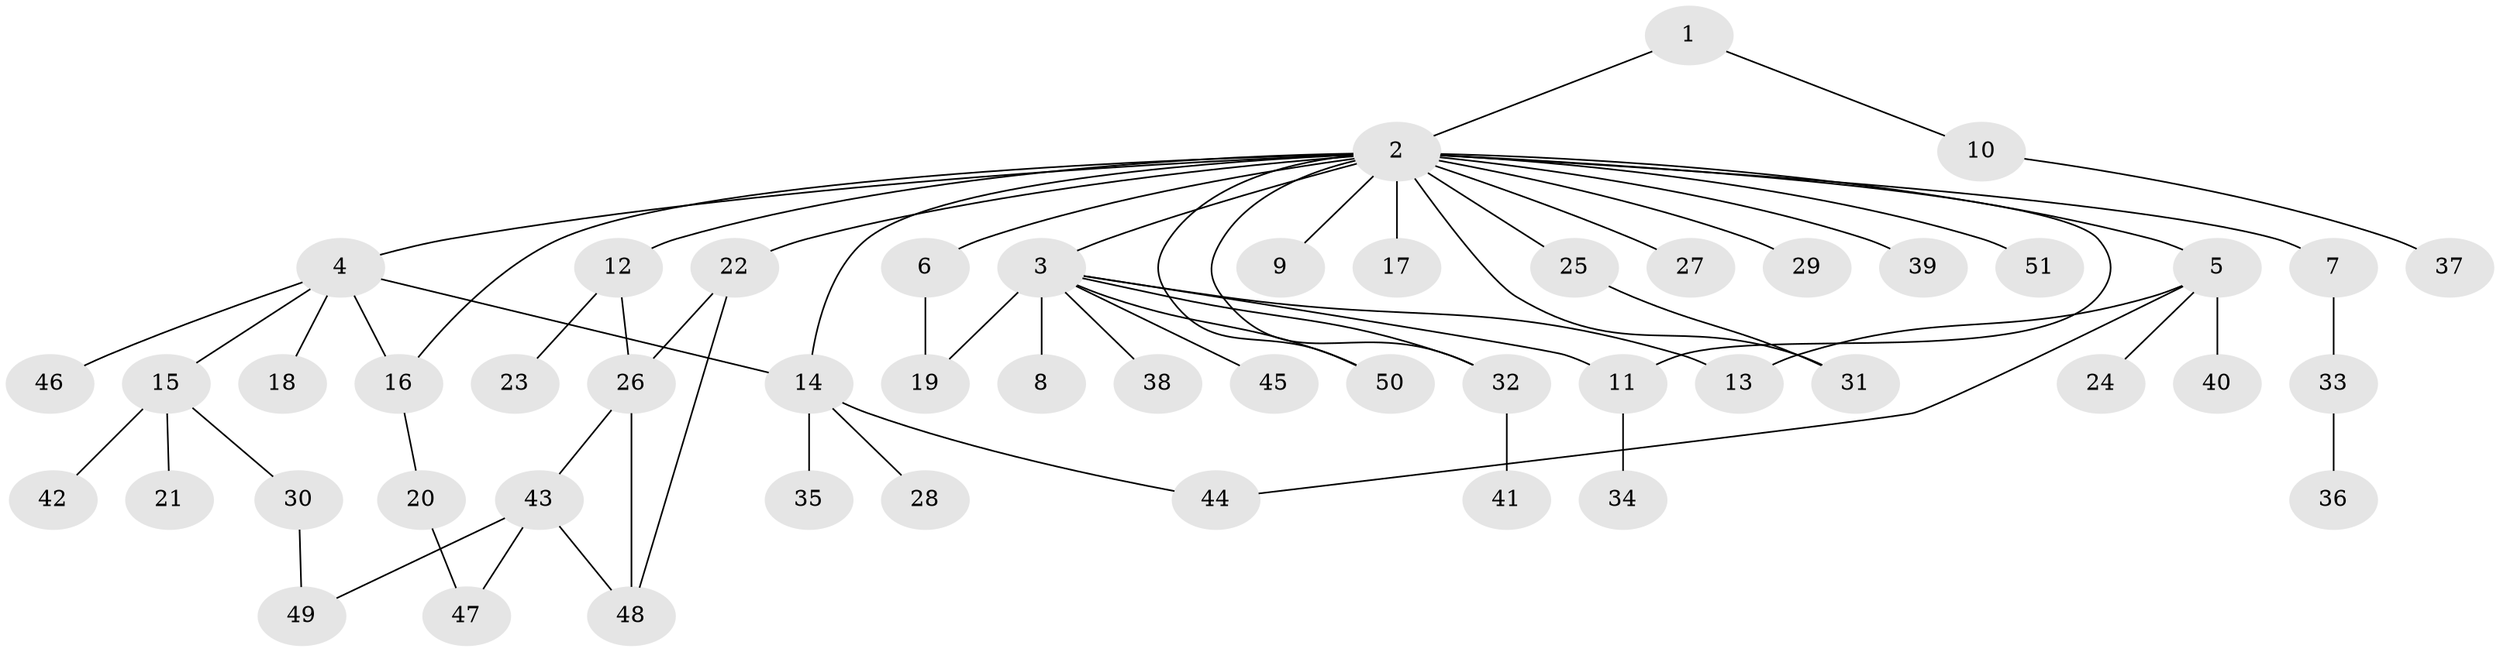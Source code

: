 // Generated by graph-tools (version 1.1) at 2025/48/03/09/25 04:48:01]
// undirected, 51 vertices, 64 edges
graph export_dot {
graph [start="1"]
  node [color=gray90,style=filled];
  1;
  2;
  3;
  4;
  5;
  6;
  7;
  8;
  9;
  10;
  11;
  12;
  13;
  14;
  15;
  16;
  17;
  18;
  19;
  20;
  21;
  22;
  23;
  24;
  25;
  26;
  27;
  28;
  29;
  30;
  31;
  32;
  33;
  34;
  35;
  36;
  37;
  38;
  39;
  40;
  41;
  42;
  43;
  44;
  45;
  46;
  47;
  48;
  49;
  50;
  51;
  1 -- 2;
  1 -- 10;
  2 -- 3;
  2 -- 4;
  2 -- 5;
  2 -- 6;
  2 -- 7;
  2 -- 9;
  2 -- 11;
  2 -- 12;
  2 -- 14;
  2 -- 16;
  2 -- 17;
  2 -- 22;
  2 -- 25;
  2 -- 27;
  2 -- 29;
  2 -- 31;
  2 -- 32;
  2 -- 39;
  2 -- 50;
  2 -- 51;
  3 -- 8;
  3 -- 11;
  3 -- 13;
  3 -- 19;
  3 -- 32;
  3 -- 38;
  3 -- 45;
  3 -- 50;
  4 -- 14;
  4 -- 15;
  4 -- 16;
  4 -- 18;
  4 -- 46;
  5 -- 13;
  5 -- 24;
  5 -- 40;
  5 -- 44;
  6 -- 19;
  7 -- 33;
  10 -- 37;
  11 -- 34;
  12 -- 23;
  12 -- 26;
  14 -- 28;
  14 -- 35;
  14 -- 44;
  15 -- 21;
  15 -- 30;
  15 -- 42;
  16 -- 20;
  20 -- 47;
  22 -- 26;
  22 -- 48;
  25 -- 31;
  26 -- 43;
  26 -- 48;
  30 -- 49;
  32 -- 41;
  33 -- 36;
  43 -- 47;
  43 -- 48;
  43 -- 49;
}
